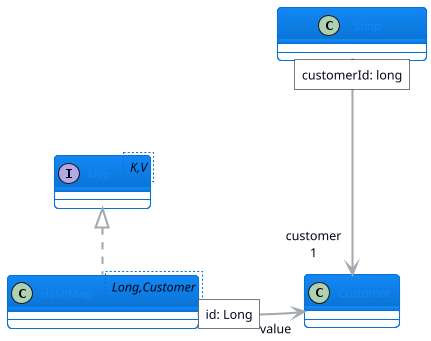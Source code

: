 ' Do not edit
' Theme Gallery
' autogenerated by script
'
@startuml
!$PUML_OUTLINE = "true"
!theme cloudscape-design
' Source: https://github.com/plantuml/plantuml/issues/1467 '

interface Map<K,V>
class HashMap<Long,Customer>

Map <|.. HashMap
Shop [customerId: long] ---> "customer\n1" Customer
HashMap [id: Long] -r-> "value" Customer
@enduml
